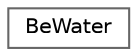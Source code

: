digraph "Graphical Class Hierarchy"
{
 // LATEX_PDF_SIZE
  bgcolor="transparent";
  edge [fontname=Helvetica,fontsize=10,labelfontname=Helvetica,labelfontsize=10];
  node [fontname=Helvetica,fontsize=10,shape=box,height=0.2,width=0.4];
  rankdir="LR";
  Node0 [id="Node000000",label="BeWater",height=0.2,width=0.4,color="grey40", fillcolor="white", style="filled",URL="$class_be_water.html",tooltip="Classe abstracta per al programa principal de simulació de xarxes de distribució d'aigua."];
}

